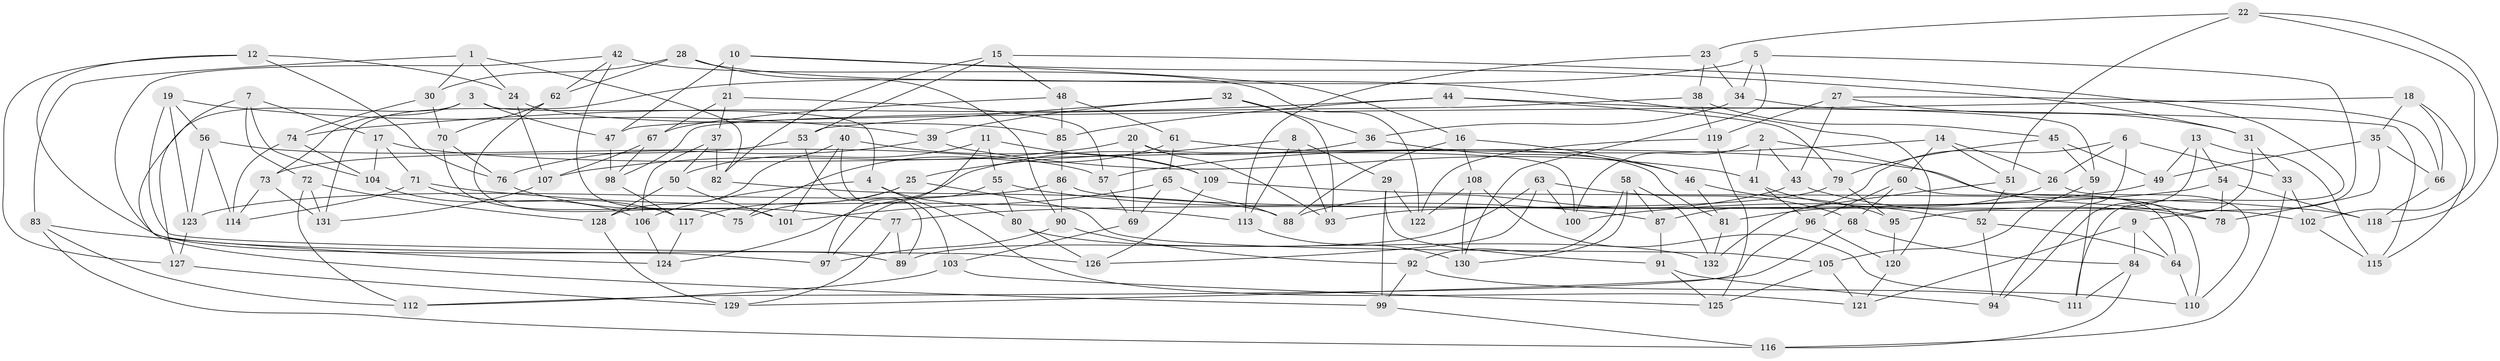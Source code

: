 // coarse degree distribution, {8: 0.23076923076923078, 4: 0.28846153846153844, 9: 0.019230769230769232, 14: 0.038461538461538464, 7: 0.057692307692307696, 11: 0.038461538461538464, 5: 0.038461538461538464, 6: 0.17307692307692307, 12: 0.019230769230769232, 17: 0.019230769230769232, 10: 0.019230769230769232, 3: 0.057692307692307696}
// Generated by graph-tools (version 1.1) at 2025/20/03/04/25 18:20:41]
// undirected, 132 vertices, 264 edges
graph export_dot {
graph [start="1"]
  node [color=gray90,style=filled];
  1;
  2;
  3;
  4;
  5;
  6;
  7;
  8;
  9;
  10;
  11;
  12;
  13;
  14;
  15;
  16;
  17;
  18;
  19;
  20;
  21;
  22;
  23;
  24;
  25;
  26;
  27;
  28;
  29;
  30;
  31;
  32;
  33;
  34;
  35;
  36;
  37;
  38;
  39;
  40;
  41;
  42;
  43;
  44;
  45;
  46;
  47;
  48;
  49;
  50;
  51;
  52;
  53;
  54;
  55;
  56;
  57;
  58;
  59;
  60;
  61;
  62;
  63;
  64;
  65;
  66;
  67;
  68;
  69;
  70;
  71;
  72;
  73;
  74;
  75;
  76;
  77;
  78;
  79;
  80;
  81;
  82;
  83;
  84;
  85;
  86;
  87;
  88;
  89;
  90;
  91;
  92;
  93;
  94;
  95;
  96;
  97;
  98;
  99;
  100;
  101;
  102;
  103;
  104;
  105;
  106;
  107;
  108;
  109;
  110;
  111;
  112;
  113;
  114;
  115;
  116;
  117;
  118;
  119;
  120;
  121;
  122;
  123;
  124;
  125;
  126;
  127;
  128;
  129;
  130;
  131;
  132;
  1 -- 83;
  1 -- 82;
  1 -- 24;
  1 -- 30;
  2 -- 110;
  2 -- 100;
  2 -- 43;
  2 -- 41;
  3 -- 4;
  3 -- 73;
  3 -- 127;
  3 -- 47;
  4 -- 121;
  4 -- 80;
  4 -- 106;
  5 -- 131;
  5 -- 9;
  5 -- 34;
  5 -- 130;
  6 -- 87;
  6 -- 94;
  6 -- 33;
  6 -- 26;
  7 -- 104;
  7 -- 17;
  7 -- 99;
  7 -- 72;
  8 -- 113;
  8 -- 25;
  8 -- 93;
  8 -- 29;
  9 -- 121;
  9 -- 84;
  9 -- 64;
  10 -- 16;
  10 -- 47;
  10 -- 31;
  10 -- 21;
  11 -- 50;
  11 -- 97;
  11 -- 109;
  11 -- 55;
  12 -- 24;
  12 -- 89;
  12 -- 127;
  12 -- 76;
  13 -- 54;
  13 -- 49;
  13 -- 115;
  13 -- 95;
  14 -- 26;
  14 -- 51;
  14 -- 57;
  14 -- 60;
  15 -- 111;
  15 -- 53;
  15 -- 48;
  15 -- 82;
  16 -- 46;
  16 -- 88;
  16 -- 108;
  17 -- 71;
  17 -- 78;
  17 -- 104;
  18 -- 115;
  18 -- 47;
  18 -- 66;
  18 -- 35;
  19 -- 123;
  19 -- 39;
  19 -- 126;
  19 -- 56;
  20 -- 107;
  20 -- 93;
  20 -- 69;
  20 -- 100;
  21 -- 67;
  21 -- 57;
  21 -- 37;
  22 -- 23;
  22 -- 118;
  22 -- 102;
  22 -- 51;
  23 -- 34;
  23 -- 113;
  23 -- 38;
  24 -- 107;
  24 -- 85;
  25 -- 75;
  25 -- 117;
  25 -- 105;
  26 -- 110;
  26 -- 81;
  27 -- 43;
  27 -- 31;
  27 -- 66;
  27 -- 119;
  28 -- 30;
  28 -- 120;
  28 -- 62;
  28 -- 90;
  29 -- 122;
  29 -- 91;
  29 -- 99;
  30 -- 70;
  30 -- 74;
  31 -- 94;
  31 -- 33;
  32 -- 93;
  32 -- 53;
  32 -- 36;
  32 -- 39;
  33 -- 102;
  33 -- 116;
  34 -- 59;
  34 -- 36;
  35 -- 78;
  35 -- 66;
  35 -- 49;
  36 -- 124;
  36 -- 46;
  37 -- 82;
  37 -- 50;
  37 -- 106;
  38 -- 98;
  38 -- 119;
  38 -- 45;
  39 -- 76;
  39 -- 41;
  40 -- 128;
  40 -- 101;
  40 -- 109;
  40 -- 103;
  41 -- 96;
  41 -- 52;
  42 -- 101;
  42 -- 122;
  42 -- 97;
  42 -- 62;
  43 -- 78;
  43 -- 88;
  44 -- 115;
  44 -- 85;
  44 -- 79;
  44 -- 74;
  45 -- 49;
  45 -- 59;
  45 -- 79;
  46 -- 81;
  46 -- 95;
  47 -- 98;
  48 -- 85;
  48 -- 61;
  48 -- 67;
  49 -- 100;
  50 -- 128;
  50 -- 101;
  51 -- 52;
  51 -- 132;
  52 -- 64;
  52 -- 94;
  53 -- 73;
  53 -- 89;
  54 -- 78;
  54 -- 77;
  54 -- 118;
  55 -- 97;
  55 -- 87;
  55 -- 80;
  56 -- 114;
  56 -- 57;
  56 -- 123;
  57 -- 69;
  58 -- 132;
  58 -- 92;
  58 -- 87;
  58 -- 130;
  59 -- 105;
  59 -- 111;
  60 -- 96;
  60 -- 64;
  60 -- 68;
  61 -- 81;
  61 -- 75;
  61 -- 65;
  62 -- 70;
  62 -- 75;
  63 -- 68;
  63 -- 126;
  63 -- 100;
  63 -- 89;
  64 -- 110;
  65 -- 101;
  65 -- 88;
  65 -- 69;
  66 -- 118;
  67 -- 107;
  67 -- 98;
  68 -- 129;
  68 -- 84;
  69 -- 103;
  70 -- 75;
  70 -- 76;
  71 -- 114;
  71 -- 117;
  71 -- 113;
  72 -- 131;
  72 -- 128;
  72 -- 112;
  73 -- 131;
  73 -- 114;
  74 -- 104;
  74 -- 114;
  76 -- 77;
  77 -- 89;
  77 -- 129;
  79 -- 93;
  79 -- 95;
  80 -- 132;
  80 -- 126;
  81 -- 132;
  82 -- 88;
  83 -- 116;
  83 -- 124;
  83 -- 112;
  84 -- 111;
  84 -- 116;
  85 -- 86;
  86 -- 90;
  86 -- 123;
  86 -- 102;
  87 -- 91;
  90 -- 92;
  90 -- 97;
  91 -- 125;
  91 -- 94;
  92 -- 111;
  92 -- 99;
  95 -- 120;
  96 -- 112;
  96 -- 120;
  98 -- 117;
  99 -- 116;
  102 -- 115;
  103 -- 125;
  103 -- 112;
  104 -- 106;
  105 -- 121;
  105 -- 125;
  106 -- 124;
  107 -- 131;
  108 -- 122;
  108 -- 110;
  108 -- 130;
  109 -- 126;
  109 -- 118;
  113 -- 130;
  117 -- 124;
  119 -- 125;
  119 -- 122;
  120 -- 121;
  123 -- 127;
  127 -- 129;
  128 -- 129;
}
